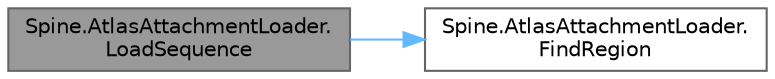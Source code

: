 digraph "Spine.AtlasAttachmentLoader.LoadSequence"
{
 // LATEX_PDF_SIZE
  bgcolor="transparent";
  edge [fontname=Helvetica,fontsize=10,labelfontname=Helvetica,labelfontsize=10];
  node [fontname=Helvetica,fontsize=10,shape=box,height=0.2,width=0.4];
  rankdir="LR";
  Node1 [id="Node000001",label="Spine.AtlasAttachmentLoader.\lLoadSequence",height=0.2,width=0.4,color="gray40", fillcolor="grey60", style="filled", fontcolor="black",tooltip=" "];
  Node1 -> Node2 [id="edge1_Node000001_Node000002",color="steelblue1",style="solid",tooltip=" "];
  Node2 [id="Node000002",label="Spine.AtlasAttachmentLoader.\lFindRegion",height=0.2,width=0.4,color="grey40", fillcolor="white", style="filled",URL="$class_spine_1_1_atlas_attachment_loader.html#a9205ec9a85e865b634a1233ebb409faa",tooltip=" "];
}
